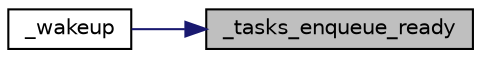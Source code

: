 digraph "_tasks_enqueue_ready"
{
 // LATEX_PDF_SIZE
  edge [fontname="Helvetica",fontsize="10",labelfontname="Helvetica",labelfontsize="10"];
  node [fontname="Helvetica",fontsize="10",shape=record];
  rankdir="RL";
  Node1 [label="_tasks_enqueue_ready",height=0.2,width=0.4,color="black", fillcolor="grey75", style="filled", fontcolor="black",tooltip=" "];
  Node1 -> Node2 [dir="back",color="midnightblue",fontsize="10",style="solid",fontname="Helvetica"];
  Node2 [label="_wakeup",height=0.2,width=0.4,color="black", fillcolor="white", style="filled",URL="$d5/d9d/tasks_8cpp.html#a2c709360390e2764996020567dd70dfd",tooltip=" "];
}
